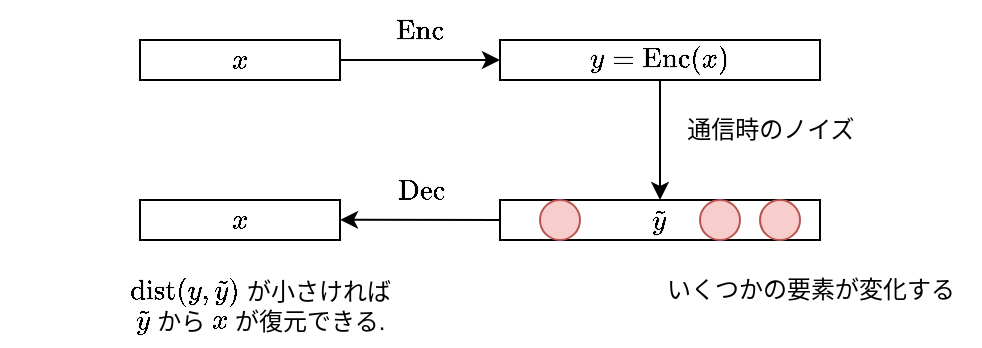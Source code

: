 <mxfile>
    <diagram id="-1Wxfmdx-QeeGgFQj5uh" name="ページ1">
        <mxGraphModel dx="1336" dy="430" grid="1" gridSize="10" guides="1" tooltips="1" connect="1" arrows="1" fold="1" page="1" pageScale="1" pageWidth="827" pageHeight="1169" math="1" shadow="0">
            <root>
                <mxCell id="0"/>
                <mxCell id="1" parent="0"/>
                <mxCell id="3" style="edgeStyle=none;html=1;" edge="1" parent="1" source="2">
                    <mxGeometry relative="1" as="geometry">
                        <mxPoint x="240" y="140" as="targetPoint"/>
                    </mxGeometry>
                </mxCell>
                <mxCell id="2" value="$$x$$" style="whiteSpace=wrap;html=1;" vertex="1" parent="1">
                    <mxGeometry x="60" y="130" width="100" height="20" as="geometry"/>
                </mxCell>
                <mxCell id="5" style="edgeStyle=none;html=1;entryX=0.5;entryY=0;entryDx=0;entryDy=0;" edge="1" parent="1" source="4" target="7">
                    <mxGeometry relative="1" as="geometry">
                        <mxPoint x="320" y="200" as="targetPoint"/>
                    </mxGeometry>
                </mxCell>
                <mxCell id="4" value="$$y=\mathrm{Enc}(x)$$" style="whiteSpace=wrap;html=1;" vertex="1" parent="1">
                    <mxGeometry x="240" y="130" width="160" height="20" as="geometry"/>
                </mxCell>
                <mxCell id="6" value="通信時のノイズ" style="text;html=1;align=center;verticalAlign=middle;resizable=0;points=[];autosize=1;strokeColor=none;fillColor=none;" vertex="1" parent="1">
                    <mxGeometry x="320" y="160" width="110" height="30" as="geometry"/>
                </mxCell>
                <mxCell id="14" style="edgeStyle=none;html=1;exitX=0;exitY=0.5;exitDx=0;exitDy=0;" edge="1" parent="1" source="7">
                    <mxGeometry relative="1" as="geometry">
                        <mxPoint x="160" y="219.923" as="targetPoint"/>
                    </mxGeometry>
                </mxCell>
                <mxCell id="7" value="$$\widetilde{y}$$" style="whiteSpace=wrap;html=1;" vertex="1" parent="1">
                    <mxGeometry x="240" y="210" width="160" height="20" as="geometry"/>
                </mxCell>
                <mxCell id="9" value="" style="ellipse;whiteSpace=wrap;html=1;fillColor=#f8cecc;strokeColor=#b85450;" vertex="1" parent="1">
                    <mxGeometry x="260" y="210" width="20" height="20" as="geometry"/>
                </mxCell>
                <mxCell id="10" value="" style="ellipse;whiteSpace=wrap;html=1;fillColor=#f8cecc;strokeColor=#b85450;" vertex="1" parent="1">
                    <mxGeometry x="340" y="210" width="20" height="20" as="geometry"/>
                </mxCell>
                <mxCell id="11" value="" style="ellipse;whiteSpace=wrap;html=1;fillColor=#f8cecc;strokeColor=#b85450;" vertex="1" parent="1">
                    <mxGeometry x="370" y="210" width="20" height="20" as="geometry"/>
                </mxCell>
                <mxCell id="12" value="いくつかの要素が変化する" style="text;html=1;align=center;verticalAlign=middle;resizable=0;points=[];autosize=1;strokeColor=none;fillColor=none;" vertex="1" parent="1">
                    <mxGeometry x="310" y="240" width="170" height="30" as="geometry"/>
                </mxCell>
                <mxCell id="13" value="$$\mathrm{Enc}$$" style="text;html=1;align=center;verticalAlign=middle;resizable=0;points=[];autosize=1;strokeColor=none;fillColor=none;" vertex="1" parent="1">
                    <mxGeometry x="140" y="110" width="120" height="30" as="geometry"/>
                </mxCell>
                <mxCell id="15" value="$$x$$" style="whiteSpace=wrap;html=1;" vertex="1" parent="1">
                    <mxGeometry x="60" y="210" width="100" height="20" as="geometry"/>
                </mxCell>
                <mxCell id="16" value="$$\mathrm{Dec}$$" style="text;html=1;align=center;verticalAlign=middle;resizable=0;points=[];autosize=1;strokeColor=none;fillColor=none;" vertex="1" parent="1">
                    <mxGeometry x="140" y="190" width="120" height="30" as="geometry"/>
                </mxCell>
                <mxCell id="17" value="\(\mathrm{dist}(y,\widetilde{y})\) が小さければ&lt;br&gt;\(\widetilde{y}\) から \(x\) が復元できる." style="text;html=1;align=center;verticalAlign=middle;resizable=0;points=[];autosize=1;strokeColor=none;fillColor=none;" vertex="1" parent="1">
                    <mxGeometry x="-10" y="243" width="260" height="40" as="geometry"/>
                </mxCell>
            </root>
        </mxGraphModel>
    </diagram>
</mxfile>